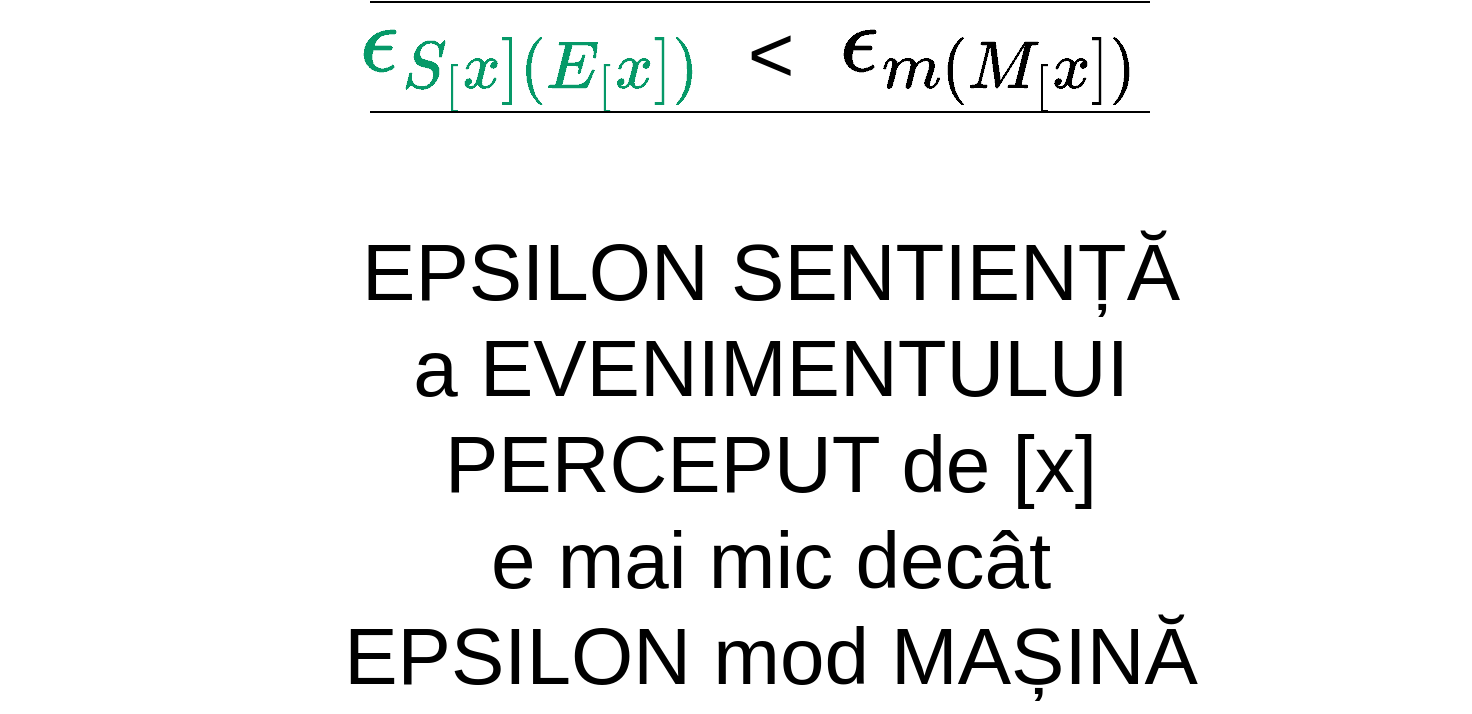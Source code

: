 <mxfile version="17.5.0" type="github">
  <diagram id="HKl0XWLEfu8UDn1iYgdd" name="Page-1">
    <mxGraphModel dx="1489" dy="739" grid="1" gridSize="10" guides="1" tooltips="1" connect="1" arrows="1" fold="1" page="1" pageScale="1" pageWidth="850" pageHeight="1100" math="1" shadow="0">
      <root>
        <mxCell id="0" />
        <mxCell id="1" parent="0" />
        <mxCell id="oj72yqSlkzqfiM6orfZH-1" value="&lt;font style=&quot;font-size: 40px&quot; color=&quot;#069968&quot;&gt;$$\epsilon_{S_[x]{(E_[x])}}$$&lt;/font&gt;" style="text;html=1;align=center;verticalAlign=middle;resizable=0;points=[];autosize=1;strokeColor=none;fillColor=none;" parent="1" vertex="1">
          <mxGeometry x="-105" y="205" width="530" height="30" as="geometry" />
        </mxCell>
        <mxCell id="oj72yqSlkzqfiM6orfZH-2" value="&lt;font color=&quot;#000000&quot;&gt;&amp;lt;&lt;/font&gt;" style="text;html=1;align=center;verticalAlign=middle;resizable=0;points=[];autosize=1;strokeColor=none;fillColor=none;fontSize=40;fontColor=#069968;" parent="1" vertex="1">
          <mxGeometry x="260" y="195" width="40" height="50" as="geometry" />
        </mxCell>
        <mxCell id="oj72yqSlkzqfiM6orfZH-3" value="$$\epsilon_{m{(M_[x])}}$$" style="text;html=1;align=center;verticalAlign=middle;resizable=0;points=[];autosize=1;strokeColor=none;fillColor=none;fontSize=40;fontColor=#000000;" parent="1" vertex="1">
          <mxGeometry x="150" y="195" width="480" height="50" as="geometry" />
        </mxCell>
        <mxCell id="oj72yqSlkzqfiM6orfZH-4" value="EPSILON SENTIENȚĂ&lt;br&gt;a EVENIMENTULUI&lt;br&gt;PERCEPUT de [x]&lt;br&gt;e mai mic decât&lt;br&gt;EPSILON mod MAȘINĂ" style="text;html=1;align=center;verticalAlign=middle;resizable=0;points=[];autosize=1;strokeColor=none;fillColor=none;fontSize=40;fontColor=#000000;" parent="1" vertex="1">
          <mxGeometry x="60" y="300" width="440" height="250" as="geometry" />
        </mxCell>
        <mxCell id="oj72yqSlkzqfiM6orfZH-5" value="" style="endArrow=none;html=1;rounded=0;fontSize=40;fontColor=#000000;" parent="1" edge="1">
          <mxGeometry width="50" height="50" relative="1" as="geometry">
            <mxPoint x="80" y="250" as="sourcePoint" />
            <mxPoint x="470" y="250" as="targetPoint" />
          </mxGeometry>
        </mxCell>
        <mxCell id="oj72yqSlkzqfiM6orfZH-6" value="" style="endArrow=none;html=1;rounded=0;fontSize=40;fontColor=#000000;" parent="1" edge="1">
          <mxGeometry width="50" height="50" relative="1" as="geometry">
            <mxPoint x="80" y="195" as="sourcePoint" />
            <mxPoint x="470" y="195" as="targetPoint" />
          </mxGeometry>
        </mxCell>
      </root>
    </mxGraphModel>
  </diagram>
</mxfile>
